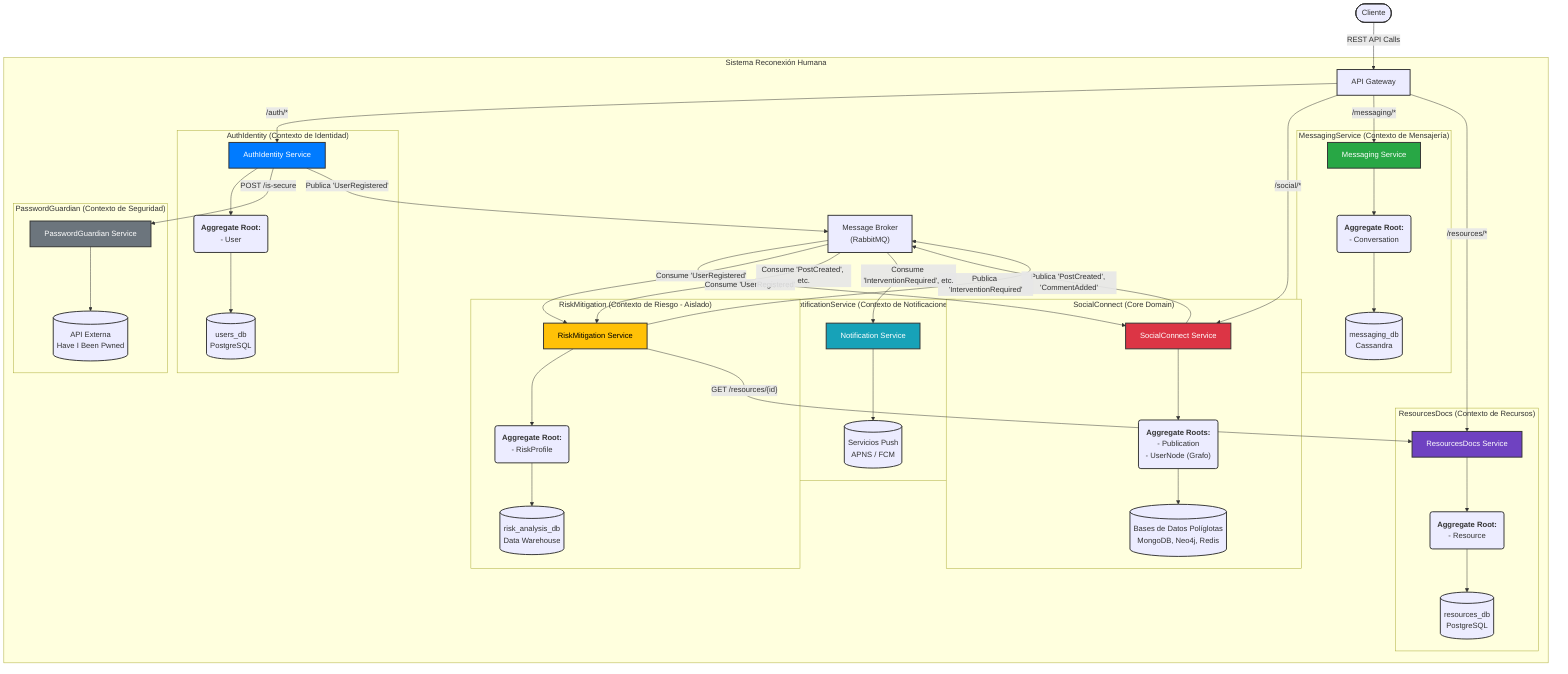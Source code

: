 graph TD
    %% External Actors & Systems
    Client([Cliente])
    PwnedDB[("API Externa<br/>Have I Been Pwned")]
    PushServices[("Servicios Push<br/>APNS / FCM")]

    subgraph "Sistema Reconexión Humana"
        direction LR

        %% Core Components
        APIGW[API Gateway]
        Broker["Message Broker<br/>(RabbitMQ)"]

        %% Bounded Contexts as Subgraphs
        subgraph "AuthIdentity (Contexto de Identidad)"
            direction TB
            AuthSvc[AuthIdentity Service]
            style AuthSvc fill:#007bff,color:#fff
            AuthAggregates("<b>Aggregate Root:</b><br/>- User")
            AuthDB[("users_db<br/>PostgreSQL")]
            AuthSvc --> AuthAggregates
            AuthAggregates --> AuthDB
        end

        subgraph "SocialConnect (Core Domain)"
            direction TB
            SocialSvc[SocialConnect Service]
            style SocialSvc fill:#dc3545,color:#fff
            SocialAggregates("<b>Aggregate Roots:</b><br/>- Publication<br/>- UserNode (Grafo)")
            SocialDBs[("Bases de Datos Políglotas<br/>MongoDB, Neo4j, Redis")]
            SocialSvc --> SocialAggregates
            SocialAggregates --> SocialDBs
        end

        subgraph "MessagingService (Contexto de Mensajería)"
            direction TB
            MessagingSvc[Messaging Service]
            style MessagingSvc fill:#28a745,color:#fff
            MessagingAggregates("<b>Aggregate Root:</b><br/>- Conversation")
            MessagingDB[("messaging_db<br/>Cassandra")]
            MessagingSvc --> MessagingAggregates
            MessagingAggregates --> MessagingDB
        end

        subgraph "RiskMitigation (Contexto de Riesgo - Aislado)"
            direction TB
            RiskSvc[RiskMitigation Service]
            style RiskSvc fill:#ffc107,color:#000
            RiskAggregates("<b>Aggregate Root:</b><br/>- RiskProfile")
            RiskDB[("risk_analysis_db<br/>Data Warehouse")]
            RiskSvc --> RiskAggregates
            RiskAggregates --> RiskDB
        end

        subgraph "ResourcesDocs (Contexto de Recursos)"
            direction TB
            ResourcesSvc[ResourcesDocs Service]
            style ResourcesSvc fill:#6f42c1,color:#fff
            ResourcesAggregates("<b>Aggregate Root:</b><br/>- Resource")
            ResourcesDB[("resources_db<br/>PostgreSQL")]
            ResourcesSvc --> ResourcesAggregates
            ResourcesAggregates --> ResourcesDB
        end

        subgraph "PasswordGuardian (Contexto de Seguridad)"
            direction TB
            GuardianSvc[PasswordGuardian Service]
            style GuardianSvc fill:#6c757d,color:#fff
            GuardianSvc --> PwnedDB
        end

        subgraph "NotificationService (Contexto de Notificaciones)"
            direction TB
            NotifierSvc[Notification Service]
            style NotifierSvc fill:#17a2b8,color:#fff
            NotifierSvc --> PushServices
        end
    end

    %% Synchronous Communication
    Client -- "REST API Calls" --> APIGW
    APIGW -- "/auth/*" --> AuthSvc
    APIGW -- "/social/*" --> SocialSvc
    APIGW -- "/messaging/*" --> MessagingSvc
    APIGW -- "/resources/*" --> ResourcesSvc
    AuthSvc -- "POST /is-secure" --> GuardianSvc
    RiskSvc -- "GET /resources/{id}" --> ResourcesSvc

    %% Asynchronous Communication (Events)
    AuthSvc -- "Publica 'UserRegistered'" --> Broker
    SocialSvc -- "Publica 'PostCreated', 'CommentAdded'" --> Broker
    RiskSvc -- "Publica 'InterventionRequired'" --> Broker

    Broker -- "Consume 'UserRegistered'" --> SocialSvc
    Broker -- "Consume 'UserRegistered'" --> RiskSvc
    Broker -- "Consume 'PostCreated', etc." --> RiskSvc
    Broker -- "Consume 'InterventionRequired', etc." --> NotifierSvc

    %% Styling
    classDef default stroke:#333,stroke-width:2px;